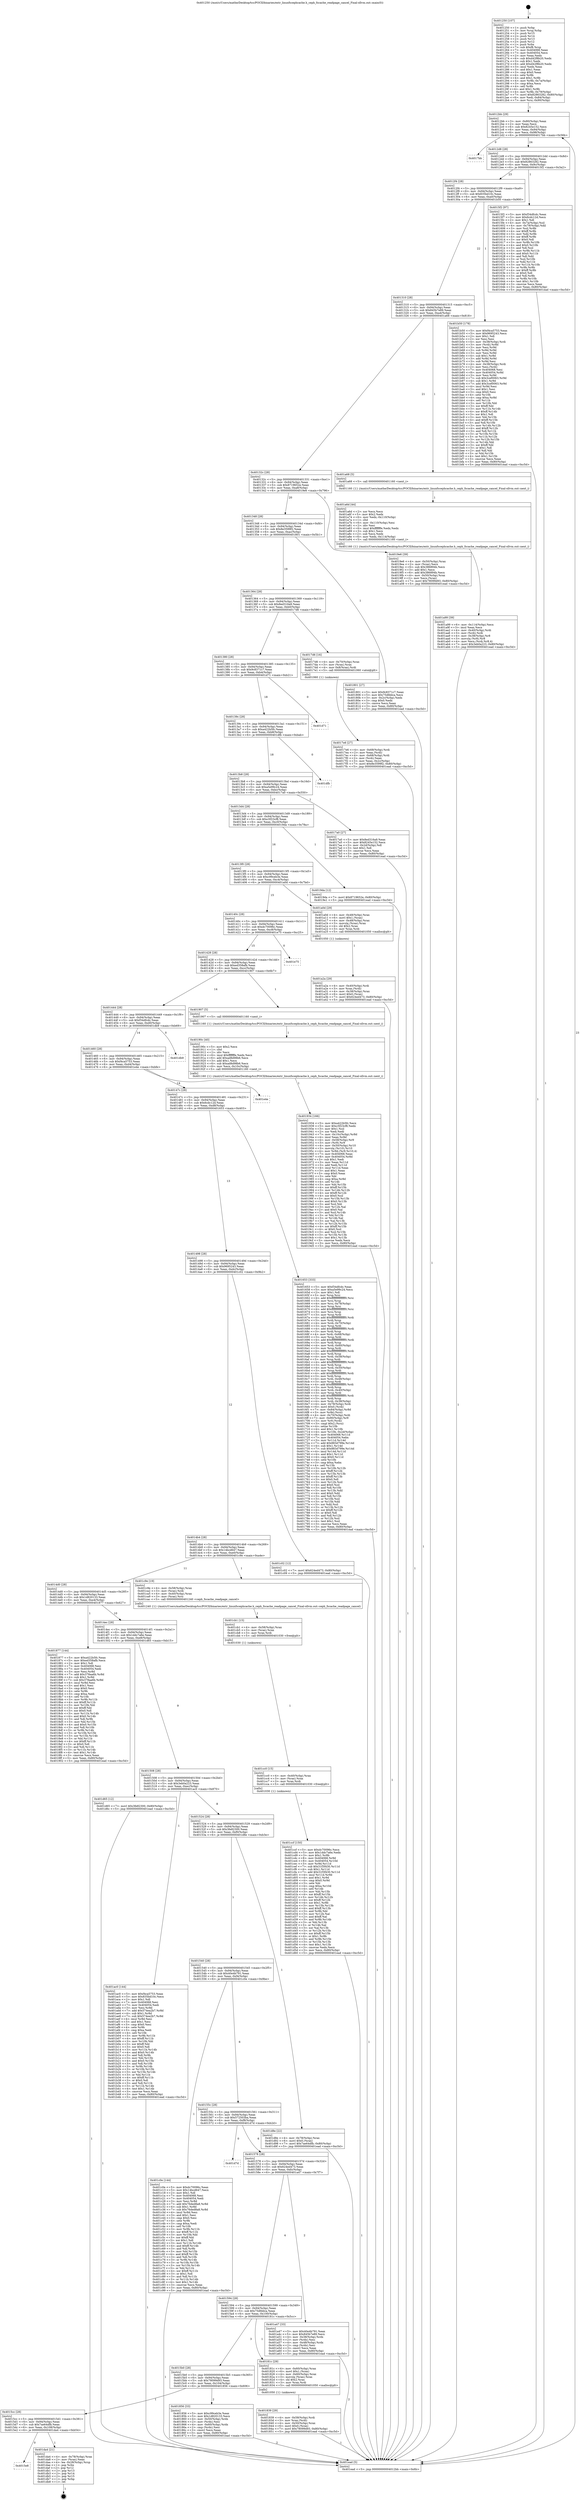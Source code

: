 digraph "0x401250" {
  label = "0x401250 (/mnt/c/Users/mathe/Desktop/tcc/POCII/binaries/extr_linuxfscephcache.h_ceph_fscache_readpage_cancel_Final-ollvm.out::main(0))"
  labelloc = "t"
  node[shape=record]

  Entry [label="",width=0.3,height=0.3,shape=circle,fillcolor=black,style=filled]
  "0x4012bb" [label="{
     0x4012bb [29]\l
     | [instrs]\l
     &nbsp;&nbsp;0x4012bb \<+3\>: mov -0x80(%rbp),%eax\l
     &nbsp;&nbsp;0x4012be \<+2\>: mov %eax,%ecx\l
     &nbsp;&nbsp;0x4012c0 \<+6\>: sub $0x8245e152,%ecx\l
     &nbsp;&nbsp;0x4012c6 \<+6\>: mov %eax,-0x94(%rbp)\l
     &nbsp;&nbsp;0x4012cc \<+6\>: mov %ecx,-0x98(%rbp)\l
     &nbsp;&nbsp;0x4012d2 \<+6\>: je 00000000004017bb \<main+0x56b\>\l
  }"]
  "0x4017bb" [label="{
     0x4017bb\l
  }", style=dashed]
  "0x4012d8" [label="{
     0x4012d8 [28]\l
     | [instrs]\l
     &nbsp;&nbsp;0x4012d8 \<+5\>: jmp 00000000004012dd \<main+0x8d\>\l
     &nbsp;&nbsp;0x4012dd \<+6\>: mov -0x94(%rbp),%eax\l
     &nbsp;&nbsp;0x4012e3 \<+5\>: sub $0x82863282,%eax\l
     &nbsp;&nbsp;0x4012e8 \<+6\>: mov %eax,-0x9c(%rbp)\l
     &nbsp;&nbsp;0x4012ee \<+6\>: je 00000000004015f2 \<main+0x3a2\>\l
  }"]
  Exit [label="",width=0.3,height=0.3,shape=circle,fillcolor=black,style=filled,peripheries=2]
  "0x4015f2" [label="{
     0x4015f2 [97]\l
     | [instrs]\l
     &nbsp;&nbsp;0x4015f2 \<+5\>: mov $0xf34dfcdc,%eax\l
     &nbsp;&nbsp;0x4015f7 \<+5\>: mov $0x6cdc12d,%ecx\l
     &nbsp;&nbsp;0x4015fc \<+2\>: mov $0x1,%dl\l
     &nbsp;&nbsp;0x4015fe \<+4\>: mov -0x7a(%rbp),%sil\l
     &nbsp;&nbsp;0x401602 \<+4\>: mov -0x79(%rbp),%dil\l
     &nbsp;&nbsp;0x401606 \<+3\>: mov %sil,%r8b\l
     &nbsp;&nbsp;0x401609 \<+4\>: xor $0xff,%r8b\l
     &nbsp;&nbsp;0x40160d \<+3\>: mov %dil,%r9b\l
     &nbsp;&nbsp;0x401610 \<+4\>: xor $0xff,%r9b\l
     &nbsp;&nbsp;0x401614 \<+3\>: xor $0x0,%dl\l
     &nbsp;&nbsp;0x401617 \<+3\>: mov %r8b,%r10b\l
     &nbsp;&nbsp;0x40161a \<+4\>: and $0x0,%r10b\l
     &nbsp;&nbsp;0x40161e \<+3\>: and %dl,%sil\l
     &nbsp;&nbsp;0x401621 \<+3\>: mov %r9b,%r11b\l
     &nbsp;&nbsp;0x401624 \<+4\>: and $0x0,%r11b\l
     &nbsp;&nbsp;0x401628 \<+3\>: and %dl,%dil\l
     &nbsp;&nbsp;0x40162b \<+3\>: or %sil,%r10b\l
     &nbsp;&nbsp;0x40162e \<+3\>: or %dil,%r11b\l
     &nbsp;&nbsp;0x401631 \<+3\>: xor %r11b,%r10b\l
     &nbsp;&nbsp;0x401634 \<+3\>: or %r9b,%r8b\l
     &nbsp;&nbsp;0x401637 \<+4\>: xor $0xff,%r8b\l
     &nbsp;&nbsp;0x40163b \<+3\>: or $0x0,%dl\l
     &nbsp;&nbsp;0x40163e \<+3\>: and %dl,%r8b\l
     &nbsp;&nbsp;0x401641 \<+3\>: or %r8b,%r10b\l
     &nbsp;&nbsp;0x401644 \<+4\>: test $0x1,%r10b\l
     &nbsp;&nbsp;0x401648 \<+3\>: cmovne %ecx,%eax\l
     &nbsp;&nbsp;0x40164b \<+3\>: mov %eax,-0x80(%rbp)\l
     &nbsp;&nbsp;0x40164e \<+5\>: jmp 0000000000401ead \<main+0xc5d\>\l
  }"]
  "0x4012f4" [label="{
     0x4012f4 [28]\l
     | [instrs]\l
     &nbsp;&nbsp;0x4012f4 \<+5\>: jmp 00000000004012f9 \<main+0xa9\>\l
     &nbsp;&nbsp;0x4012f9 \<+6\>: mov -0x94(%rbp),%eax\l
     &nbsp;&nbsp;0x4012ff \<+5\>: sub $0x835bd10c,%eax\l
     &nbsp;&nbsp;0x401304 \<+6\>: mov %eax,-0xa0(%rbp)\l
     &nbsp;&nbsp;0x40130a \<+6\>: je 0000000000401b50 \<main+0x900\>\l
  }"]
  "0x401ead" [label="{
     0x401ead [5]\l
     | [instrs]\l
     &nbsp;&nbsp;0x401ead \<+5\>: jmp 00000000004012bb \<main+0x6b\>\l
  }"]
  "0x401250" [label="{
     0x401250 [107]\l
     | [instrs]\l
     &nbsp;&nbsp;0x401250 \<+1\>: push %rbp\l
     &nbsp;&nbsp;0x401251 \<+3\>: mov %rsp,%rbp\l
     &nbsp;&nbsp;0x401254 \<+2\>: push %r15\l
     &nbsp;&nbsp;0x401256 \<+2\>: push %r14\l
     &nbsp;&nbsp;0x401258 \<+2\>: push %r13\l
     &nbsp;&nbsp;0x40125a \<+2\>: push %r12\l
     &nbsp;&nbsp;0x40125c \<+1\>: push %rbx\l
     &nbsp;&nbsp;0x40125d \<+7\>: sub $0xf8,%rsp\l
     &nbsp;&nbsp;0x401264 \<+7\>: mov 0x404068,%eax\l
     &nbsp;&nbsp;0x40126b \<+7\>: mov 0x404054,%ecx\l
     &nbsp;&nbsp;0x401272 \<+2\>: mov %eax,%edx\l
     &nbsp;&nbsp;0x401274 \<+6\>: sub $0xd42f8b20,%edx\l
     &nbsp;&nbsp;0x40127a \<+3\>: sub $0x1,%edx\l
     &nbsp;&nbsp;0x40127d \<+6\>: add $0xd42f8b20,%edx\l
     &nbsp;&nbsp;0x401283 \<+3\>: imul %edx,%eax\l
     &nbsp;&nbsp;0x401286 \<+3\>: and $0x1,%eax\l
     &nbsp;&nbsp;0x401289 \<+3\>: cmp $0x0,%eax\l
     &nbsp;&nbsp;0x40128c \<+4\>: sete %r8b\l
     &nbsp;&nbsp;0x401290 \<+4\>: and $0x1,%r8b\l
     &nbsp;&nbsp;0x401294 \<+4\>: mov %r8b,-0x7a(%rbp)\l
     &nbsp;&nbsp;0x401298 \<+3\>: cmp $0xa,%ecx\l
     &nbsp;&nbsp;0x40129b \<+4\>: setl %r8b\l
     &nbsp;&nbsp;0x40129f \<+4\>: and $0x1,%r8b\l
     &nbsp;&nbsp;0x4012a3 \<+4\>: mov %r8b,-0x79(%rbp)\l
     &nbsp;&nbsp;0x4012a7 \<+7\>: movl $0x82863282,-0x80(%rbp)\l
     &nbsp;&nbsp;0x4012ae \<+6\>: mov %edi,-0x84(%rbp)\l
     &nbsp;&nbsp;0x4012b4 \<+7\>: mov %rsi,-0x90(%rbp)\l
  }"]
  "0x4015e8" [label="{
     0x4015e8\l
  }", style=dashed]
  "0x401b50" [label="{
     0x401b50 [178]\l
     | [instrs]\l
     &nbsp;&nbsp;0x401b50 \<+5\>: mov $0xf4ca5753,%eax\l
     &nbsp;&nbsp;0x401b55 \<+5\>: mov $0x9695243,%ecx\l
     &nbsp;&nbsp;0x401b5a \<+2\>: mov $0x1,%dl\l
     &nbsp;&nbsp;0x401b5c \<+2\>: xor %esi,%esi\l
     &nbsp;&nbsp;0x401b5e \<+4\>: mov -0x38(%rbp),%rdi\l
     &nbsp;&nbsp;0x401b62 \<+3\>: mov (%rdi),%r8d\l
     &nbsp;&nbsp;0x401b65 \<+3\>: mov %esi,%r9d\l
     &nbsp;&nbsp;0x401b68 \<+3\>: sub %r8d,%r9d\l
     &nbsp;&nbsp;0x401b6b \<+3\>: mov %esi,%r8d\l
     &nbsp;&nbsp;0x401b6e \<+4\>: sub $0x1,%r8d\l
     &nbsp;&nbsp;0x401b72 \<+3\>: add %r8d,%r9d\l
     &nbsp;&nbsp;0x401b75 \<+3\>: sub %r9d,%esi\l
     &nbsp;&nbsp;0x401b78 \<+4\>: mov -0x38(%rbp),%rdi\l
     &nbsp;&nbsp;0x401b7c \<+2\>: mov %esi,(%rdi)\l
     &nbsp;&nbsp;0x401b7e \<+7\>: mov 0x404068,%esi\l
     &nbsp;&nbsp;0x401b85 \<+8\>: mov 0x404054,%r8d\l
     &nbsp;&nbsp;0x401b8d \<+3\>: mov %esi,%r9d\l
     &nbsp;&nbsp;0x401b90 \<+7\>: sub $0x3cef0063,%r9d\l
     &nbsp;&nbsp;0x401b97 \<+4\>: sub $0x1,%r9d\l
     &nbsp;&nbsp;0x401b9b \<+7\>: add $0x3cef0063,%r9d\l
     &nbsp;&nbsp;0x401ba2 \<+4\>: imul %r9d,%esi\l
     &nbsp;&nbsp;0x401ba6 \<+3\>: and $0x1,%esi\l
     &nbsp;&nbsp;0x401ba9 \<+3\>: cmp $0x0,%esi\l
     &nbsp;&nbsp;0x401bac \<+4\>: sete %r10b\l
     &nbsp;&nbsp;0x401bb0 \<+4\>: cmp $0xa,%r8d\l
     &nbsp;&nbsp;0x401bb4 \<+4\>: setl %r11b\l
     &nbsp;&nbsp;0x401bb8 \<+3\>: mov %r10b,%bl\l
     &nbsp;&nbsp;0x401bbb \<+3\>: xor $0xff,%bl\l
     &nbsp;&nbsp;0x401bbe \<+3\>: mov %r11b,%r14b\l
     &nbsp;&nbsp;0x401bc1 \<+4\>: xor $0xff,%r14b\l
     &nbsp;&nbsp;0x401bc5 \<+3\>: xor $0x1,%dl\l
     &nbsp;&nbsp;0x401bc8 \<+3\>: mov %bl,%r15b\l
     &nbsp;&nbsp;0x401bcb \<+4\>: and $0xff,%r15b\l
     &nbsp;&nbsp;0x401bcf \<+3\>: and %dl,%r10b\l
     &nbsp;&nbsp;0x401bd2 \<+3\>: mov %r14b,%r12b\l
     &nbsp;&nbsp;0x401bd5 \<+4\>: and $0xff,%r12b\l
     &nbsp;&nbsp;0x401bd9 \<+3\>: and %dl,%r11b\l
     &nbsp;&nbsp;0x401bdc \<+3\>: or %r10b,%r15b\l
     &nbsp;&nbsp;0x401bdf \<+3\>: or %r11b,%r12b\l
     &nbsp;&nbsp;0x401be2 \<+3\>: xor %r12b,%r15b\l
     &nbsp;&nbsp;0x401be5 \<+3\>: or %r14b,%bl\l
     &nbsp;&nbsp;0x401be8 \<+3\>: xor $0xff,%bl\l
     &nbsp;&nbsp;0x401beb \<+3\>: or $0x1,%dl\l
     &nbsp;&nbsp;0x401bee \<+2\>: and %dl,%bl\l
     &nbsp;&nbsp;0x401bf0 \<+3\>: or %bl,%r15b\l
     &nbsp;&nbsp;0x401bf3 \<+4\>: test $0x1,%r15b\l
     &nbsp;&nbsp;0x401bf7 \<+3\>: cmovne %ecx,%eax\l
     &nbsp;&nbsp;0x401bfa \<+3\>: mov %eax,-0x80(%rbp)\l
     &nbsp;&nbsp;0x401bfd \<+5\>: jmp 0000000000401ead \<main+0xc5d\>\l
  }"]
  "0x401310" [label="{
     0x401310 [28]\l
     | [instrs]\l
     &nbsp;&nbsp;0x401310 \<+5\>: jmp 0000000000401315 \<main+0xc5\>\l
     &nbsp;&nbsp;0x401315 \<+6\>: mov -0x94(%rbp),%eax\l
     &nbsp;&nbsp;0x40131b \<+5\>: sub $0x845b7e89,%eax\l
     &nbsp;&nbsp;0x401320 \<+6\>: mov %eax,-0xa4(%rbp)\l
     &nbsp;&nbsp;0x401326 \<+6\>: je 0000000000401a68 \<main+0x818\>\l
  }"]
  "0x401da4" [label="{
     0x401da4 [21]\l
     | [instrs]\l
     &nbsp;&nbsp;0x401da4 \<+4\>: mov -0x78(%rbp),%rax\l
     &nbsp;&nbsp;0x401da8 \<+2\>: mov (%rax),%eax\l
     &nbsp;&nbsp;0x401daa \<+4\>: lea -0x28(%rbp),%rsp\l
     &nbsp;&nbsp;0x401dae \<+1\>: pop %rbx\l
     &nbsp;&nbsp;0x401daf \<+2\>: pop %r12\l
     &nbsp;&nbsp;0x401db1 \<+2\>: pop %r13\l
     &nbsp;&nbsp;0x401db3 \<+2\>: pop %r14\l
     &nbsp;&nbsp;0x401db5 \<+2\>: pop %r15\l
     &nbsp;&nbsp;0x401db7 \<+1\>: pop %rbp\l
     &nbsp;&nbsp;0x401db8 \<+1\>: ret\l
  }"]
  "0x401a68" [label="{
     0x401a68 [5]\l
     | [instrs]\l
     &nbsp;&nbsp;0x401a68 \<+5\>: call 0000000000401160 \<next_i\>\l
     | [calls]\l
     &nbsp;&nbsp;0x401160 \{1\} (/mnt/c/Users/mathe/Desktop/tcc/POCII/binaries/extr_linuxfscephcache.h_ceph_fscache_readpage_cancel_Final-ollvm.out::next_i)\l
  }"]
  "0x40132c" [label="{
     0x40132c [28]\l
     | [instrs]\l
     &nbsp;&nbsp;0x40132c \<+5\>: jmp 0000000000401331 \<main+0xe1\>\l
     &nbsp;&nbsp;0x401331 \<+6\>: mov -0x94(%rbp),%eax\l
     &nbsp;&nbsp;0x401337 \<+5\>: sub $0x8719652e,%eax\l
     &nbsp;&nbsp;0x40133c \<+6\>: mov %eax,-0xa8(%rbp)\l
     &nbsp;&nbsp;0x401342 \<+6\>: je 00000000004019e6 \<main+0x796\>\l
  }"]
  "0x401ccf" [label="{
     0x401ccf [150]\l
     | [instrs]\l
     &nbsp;&nbsp;0x401ccf \<+5\>: mov $0xdc70096c,%ecx\l
     &nbsp;&nbsp;0x401cd4 \<+5\>: mov $0x1ddc7a6e,%edx\l
     &nbsp;&nbsp;0x401cd9 \<+3\>: mov $0x1,%r8b\l
     &nbsp;&nbsp;0x401cdc \<+8\>: mov 0x404068,%r9d\l
     &nbsp;&nbsp;0x401ce4 \<+8\>: mov 0x404054,%r10d\l
     &nbsp;&nbsp;0x401cec \<+3\>: mov %r9d,%r11d\l
     &nbsp;&nbsp;0x401cef \<+7\>: sub $0x31f3f430,%r11d\l
     &nbsp;&nbsp;0x401cf6 \<+4\>: sub $0x1,%r11d\l
     &nbsp;&nbsp;0x401cfa \<+7\>: add $0x31f3f430,%r11d\l
     &nbsp;&nbsp;0x401d01 \<+4\>: imul %r11d,%r9d\l
     &nbsp;&nbsp;0x401d05 \<+4\>: and $0x1,%r9d\l
     &nbsp;&nbsp;0x401d09 \<+4\>: cmp $0x0,%r9d\l
     &nbsp;&nbsp;0x401d0d \<+3\>: sete %bl\l
     &nbsp;&nbsp;0x401d10 \<+4\>: cmp $0xa,%r10d\l
     &nbsp;&nbsp;0x401d14 \<+4\>: setl %r14b\l
     &nbsp;&nbsp;0x401d18 \<+3\>: mov %bl,%r15b\l
     &nbsp;&nbsp;0x401d1b \<+4\>: xor $0xff,%r15b\l
     &nbsp;&nbsp;0x401d1f \<+3\>: mov %r14b,%r12b\l
     &nbsp;&nbsp;0x401d22 \<+4\>: xor $0xff,%r12b\l
     &nbsp;&nbsp;0x401d26 \<+4\>: xor $0x1,%r8b\l
     &nbsp;&nbsp;0x401d2a \<+3\>: mov %r15b,%r13b\l
     &nbsp;&nbsp;0x401d2d \<+4\>: and $0xff,%r13b\l
     &nbsp;&nbsp;0x401d31 \<+3\>: and %r8b,%bl\l
     &nbsp;&nbsp;0x401d34 \<+3\>: mov %r12b,%al\l
     &nbsp;&nbsp;0x401d37 \<+2\>: and $0xff,%al\l
     &nbsp;&nbsp;0x401d39 \<+3\>: and %r8b,%r14b\l
     &nbsp;&nbsp;0x401d3c \<+3\>: or %bl,%r13b\l
     &nbsp;&nbsp;0x401d3f \<+3\>: or %r14b,%al\l
     &nbsp;&nbsp;0x401d42 \<+3\>: xor %al,%r13b\l
     &nbsp;&nbsp;0x401d45 \<+3\>: or %r12b,%r15b\l
     &nbsp;&nbsp;0x401d48 \<+4\>: xor $0xff,%r15b\l
     &nbsp;&nbsp;0x401d4c \<+4\>: or $0x1,%r8b\l
     &nbsp;&nbsp;0x401d50 \<+3\>: and %r8b,%r15b\l
     &nbsp;&nbsp;0x401d53 \<+3\>: or %r15b,%r13b\l
     &nbsp;&nbsp;0x401d56 \<+4\>: test $0x1,%r13b\l
     &nbsp;&nbsp;0x401d5a \<+3\>: cmovne %edx,%ecx\l
     &nbsp;&nbsp;0x401d5d \<+3\>: mov %ecx,-0x80(%rbp)\l
     &nbsp;&nbsp;0x401d60 \<+5\>: jmp 0000000000401ead \<main+0xc5d\>\l
  }"]
  "0x4019e6" [label="{
     0x4019e6 [39]\l
     | [instrs]\l
     &nbsp;&nbsp;0x4019e6 \<+4\>: mov -0x50(%rbp),%rax\l
     &nbsp;&nbsp;0x4019ea \<+2\>: mov (%rax),%ecx\l
     &nbsp;&nbsp;0x4019ec \<+6\>: sub $0x386894b,%ecx\l
     &nbsp;&nbsp;0x4019f2 \<+3\>: add $0x1,%ecx\l
     &nbsp;&nbsp;0x4019f5 \<+6\>: add $0x386894b,%ecx\l
     &nbsp;&nbsp;0x4019fb \<+4\>: mov -0x50(%rbp),%rax\l
     &nbsp;&nbsp;0x4019ff \<+2\>: mov %ecx,(%rax)\l
     &nbsp;&nbsp;0x401a01 \<+7\>: movl $0x78099d93,-0x80(%rbp)\l
     &nbsp;&nbsp;0x401a08 \<+5\>: jmp 0000000000401ead \<main+0xc5d\>\l
  }"]
  "0x401348" [label="{
     0x401348 [28]\l
     | [instrs]\l
     &nbsp;&nbsp;0x401348 \<+5\>: jmp 000000000040134d \<main+0xfd\>\l
     &nbsp;&nbsp;0x40134d \<+6\>: mov -0x94(%rbp),%eax\l
     &nbsp;&nbsp;0x401353 \<+5\>: sub $0x8e3599f2,%eax\l
     &nbsp;&nbsp;0x401358 \<+6\>: mov %eax,-0xac(%rbp)\l
     &nbsp;&nbsp;0x40135e \<+6\>: je 0000000000401801 \<main+0x5b1\>\l
  }"]
  "0x401cc0" [label="{
     0x401cc0 [15]\l
     | [instrs]\l
     &nbsp;&nbsp;0x401cc0 \<+4\>: mov -0x40(%rbp),%rax\l
     &nbsp;&nbsp;0x401cc4 \<+3\>: mov (%rax),%rax\l
     &nbsp;&nbsp;0x401cc7 \<+3\>: mov %rax,%rdi\l
     &nbsp;&nbsp;0x401cca \<+5\>: call 0000000000401030 \<free@plt\>\l
     | [calls]\l
     &nbsp;&nbsp;0x401030 \{1\} (unknown)\l
  }"]
  "0x401801" [label="{
     0x401801 [27]\l
     | [instrs]\l
     &nbsp;&nbsp;0x401801 \<+5\>: mov $0x9c8371c7,%eax\l
     &nbsp;&nbsp;0x401806 \<+5\>: mov $0x75dfddca,%ecx\l
     &nbsp;&nbsp;0x40180b \<+3\>: mov -0x2c(%rbp),%edx\l
     &nbsp;&nbsp;0x40180e \<+3\>: cmp $0x0,%edx\l
     &nbsp;&nbsp;0x401811 \<+3\>: cmove %ecx,%eax\l
     &nbsp;&nbsp;0x401814 \<+3\>: mov %eax,-0x80(%rbp)\l
     &nbsp;&nbsp;0x401817 \<+5\>: jmp 0000000000401ead \<main+0xc5d\>\l
  }"]
  "0x401364" [label="{
     0x401364 [28]\l
     | [instrs]\l
     &nbsp;&nbsp;0x401364 \<+5\>: jmp 0000000000401369 \<main+0x119\>\l
     &nbsp;&nbsp;0x401369 \<+6\>: mov -0x94(%rbp),%eax\l
     &nbsp;&nbsp;0x40136f \<+5\>: sub $0x8ed316a9,%eax\l
     &nbsp;&nbsp;0x401374 \<+6\>: mov %eax,-0xb0(%rbp)\l
     &nbsp;&nbsp;0x40137a \<+6\>: je 00000000004017d6 \<main+0x586\>\l
  }"]
  "0x401cb1" [label="{
     0x401cb1 [15]\l
     | [instrs]\l
     &nbsp;&nbsp;0x401cb1 \<+4\>: mov -0x58(%rbp),%rax\l
     &nbsp;&nbsp;0x401cb5 \<+3\>: mov (%rax),%rax\l
     &nbsp;&nbsp;0x401cb8 \<+3\>: mov %rax,%rdi\l
     &nbsp;&nbsp;0x401cbb \<+5\>: call 0000000000401030 \<free@plt\>\l
     | [calls]\l
     &nbsp;&nbsp;0x401030 \{1\} (unknown)\l
  }"]
  "0x4017d6" [label="{
     0x4017d6 [16]\l
     | [instrs]\l
     &nbsp;&nbsp;0x4017d6 \<+4\>: mov -0x70(%rbp),%rax\l
     &nbsp;&nbsp;0x4017da \<+3\>: mov (%rax),%rax\l
     &nbsp;&nbsp;0x4017dd \<+4\>: mov 0x8(%rax),%rdi\l
     &nbsp;&nbsp;0x4017e1 \<+5\>: call 0000000000401060 \<atoi@plt\>\l
     | [calls]\l
     &nbsp;&nbsp;0x401060 \{1\} (unknown)\l
  }"]
  "0x401380" [label="{
     0x401380 [28]\l
     | [instrs]\l
     &nbsp;&nbsp;0x401380 \<+5\>: jmp 0000000000401385 \<main+0x135\>\l
     &nbsp;&nbsp;0x401385 \<+6\>: mov -0x94(%rbp),%eax\l
     &nbsp;&nbsp;0x40138b \<+5\>: sub $0x9c8371c7,%eax\l
     &nbsp;&nbsp;0x401390 \<+6\>: mov %eax,-0xb4(%rbp)\l
     &nbsp;&nbsp;0x401396 \<+6\>: je 0000000000401d71 \<main+0xb21\>\l
  }"]
  "0x401a99" [label="{
     0x401a99 [39]\l
     | [instrs]\l
     &nbsp;&nbsp;0x401a99 \<+6\>: mov -0x114(%rbp),%ecx\l
     &nbsp;&nbsp;0x401a9f \<+3\>: imul %eax,%ecx\l
     &nbsp;&nbsp;0x401aa2 \<+4\>: mov -0x40(%rbp),%rdi\l
     &nbsp;&nbsp;0x401aa6 \<+3\>: mov (%rdi),%rdi\l
     &nbsp;&nbsp;0x401aa9 \<+4\>: mov -0x38(%rbp),%r8\l
     &nbsp;&nbsp;0x401aad \<+3\>: movslq (%r8),%r8\l
     &nbsp;&nbsp;0x401ab0 \<+4\>: mov %ecx,(%rdi,%r8,4)\l
     &nbsp;&nbsp;0x401ab4 \<+7\>: movl $0x3eb0a223,-0x80(%rbp)\l
     &nbsp;&nbsp;0x401abb \<+5\>: jmp 0000000000401ead \<main+0xc5d\>\l
  }"]
  "0x401d71" [label="{
     0x401d71\l
  }", style=dashed]
  "0x40139c" [label="{
     0x40139c [28]\l
     | [instrs]\l
     &nbsp;&nbsp;0x40139c \<+5\>: jmp 00000000004013a1 \<main+0x151\>\l
     &nbsp;&nbsp;0x4013a1 \<+6\>: mov -0x94(%rbp),%eax\l
     &nbsp;&nbsp;0x4013a7 \<+5\>: sub $0xa422b5fc,%eax\l
     &nbsp;&nbsp;0x4013ac \<+6\>: mov %eax,-0xb8(%rbp)\l
     &nbsp;&nbsp;0x4013b2 \<+6\>: je 0000000000401dfb \<main+0xbab\>\l
  }"]
  "0x401a6d" [label="{
     0x401a6d [44]\l
     | [instrs]\l
     &nbsp;&nbsp;0x401a6d \<+2\>: xor %ecx,%ecx\l
     &nbsp;&nbsp;0x401a6f \<+5\>: mov $0x2,%edx\l
     &nbsp;&nbsp;0x401a74 \<+6\>: mov %edx,-0x110(%rbp)\l
     &nbsp;&nbsp;0x401a7a \<+1\>: cltd\l
     &nbsp;&nbsp;0x401a7b \<+6\>: mov -0x110(%rbp),%esi\l
     &nbsp;&nbsp;0x401a81 \<+2\>: idiv %esi\l
     &nbsp;&nbsp;0x401a83 \<+6\>: imul $0xfffffffe,%edx,%edx\l
     &nbsp;&nbsp;0x401a89 \<+3\>: sub $0x1,%ecx\l
     &nbsp;&nbsp;0x401a8c \<+2\>: sub %ecx,%edx\l
     &nbsp;&nbsp;0x401a8e \<+6\>: mov %edx,-0x114(%rbp)\l
     &nbsp;&nbsp;0x401a94 \<+5\>: call 0000000000401160 \<next_i\>\l
     | [calls]\l
     &nbsp;&nbsp;0x401160 \{1\} (/mnt/c/Users/mathe/Desktop/tcc/POCII/binaries/extr_linuxfscephcache.h_ceph_fscache_readpage_cancel_Final-ollvm.out::next_i)\l
  }"]
  "0x401dfb" [label="{
     0x401dfb\l
  }", style=dashed]
  "0x4013b8" [label="{
     0x4013b8 [28]\l
     | [instrs]\l
     &nbsp;&nbsp;0x4013b8 \<+5\>: jmp 00000000004013bd \<main+0x16d\>\l
     &nbsp;&nbsp;0x4013bd \<+6\>: mov -0x94(%rbp),%eax\l
     &nbsp;&nbsp;0x4013c3 \<+5\>: sub $0xa5e99c24,%eax\l
     &nbsp;&nbsp;0x4013c8 \<+6\>: mov %eax,-0xbc(%rbp)\l
     &nbsp;&nbsp;0x4013ce \<+6\>: je 00000000004017a0 \<main+0x550\>\l
  }"]
  "0x401a2a" [label="{
     0x401a2a [29]\l
     | [instrs]\l
     &nbsp;&nbsp;0x401a2a \<+4\>: mov -0x40(%rbp),%rdi\l
     &nbsp;&nbsp;0x401a2e \<+3\>: mov %rax,(%rdi)\l
     &nbsp;&nbsp;0x401a31 \<+4\>: mov -0x38(%rbp),%rax\l
     &nbsp;&nbsp;0x401a35 \<+6\>: movl $0x0,(%rax)\l
     &nbsp;&nbsp;0x401a3b \<+7\>: movl $0x624ed473,-0x80(%rbp)\l
     &nbsp;&nbsp;0x401a42 \<+5\>: jmp 0000000000401ead \<main+0xc5d\>\l
  }"]
  "0x4017a0" [label="{
     0x4017a0 [27]\l
     | [instrs]\l
     &nbsp;&nbsp;0x4017a0 \<+5\>: mov $0x8ed316a9,%eax\l
     &nbsp;&nbsp;0x4017a5 \<+5\>: mov $0x8245e152,%ecx\l
     &nbsp;&nbsp;0x4017aa \<+3\>: mov -0x2d(%rbp),%dl\l
     &nbsp;&nbsp;0x4017ad \<+3\>: test $0x1,%dl\l
     &nbsp;&nbsp;0x4017b0 \<+3\>: cmovne %ecx,%eax\l
     &nbsp;&nbsp;0x4017b3 \<+3\>: mov %eax,-0x80(%rbp)\l
     &nbsp;&nbsp;0x4017b6 \<+5\>: jmp 0000000000401ead \<main+0xc5d\>\l
  }"]
  "0x4013d4" [label="{
     0x4013d4 [28]\l
     | [instrs]\l
     &nbsp;&nbsp;0x4013d4 \<+5\>: jmp 00000000004013d9 \<main+0x189\>\l
     &nbsp;&nbsp;0x4013d9 \<+6\>: mov -0x94(%rbp),%eax\l
     &nbsp;&nbsp;0x4013df \<+5\>: sub $0xc5f23cf8,%eax\l
     &nbsp;&nbsp;0x4013e4 \<+6\>: mov %eax,-0xc0(%rbp)\l
     &nbsp;&nbsp;0x4013ea \<+6\>: je 00000000004019da \<main+0x78a\>\l
  }"]
  "0x401934" [label="{
     0x401934 [166]\l
     | [instrs]\l
     &nbsp;&nbsp;0x401934 \<+5\>: mov $0xa422b5fc,%ecx\l
     &nbsp;&nbsp;0x401939 \<+5\>: mov $0xc5f23cf8,%edx\l
     &nbsp;&nbsp;0x40193e \<+3\>: mov $0x1,%sil\l
     &nbsp;&nbsp;0x401941 \<+2\>: xor %edi,%edi\l
     &nbsp;&nbsp;0x401943 \<+7\>: mov -0x10c(%rbp),%r8d\l
     &nbsp;&nbsp;0x40194a \<+4\>: imul %eax,%r8d\l
     &nbsp;&nbsp;0x40194e \<+4\>: mov -0x58(%rbp),%r9\l
     &nbsp;&nbsp;0x401952 \<+3\>: mov (%r9),%r9\l
     &nbsp;&nbsp;0x401955 \<+4\>: mov -0x50(%rbp),%r10\l
     &nbsp;&nbsp;0x401959 \<+3\>: movslq (%r10),%r10\l
     &nbsp;&nbsp;0x40195c \<+4\>: mov %r8d,(%r9,%r10,4)\l
     &nbsp;&nbsp;0x401960 \<+7\>: mov 0x404068,%eax\l
     &nbsp;&nbsp;0x401967 \<+8\>: mov 0x404054,%r8d\l
     &nbsp;&nbsp;0x40196f \<+3\>: sub $0x1,%edi\l
     &nbsp;&nbsp;0x401972 \<+3\>: mov %eax,%r11d\l
     &nbsp;&nbsp;0x401975 \<+3\>: add %edi,%r11d\l
     &nbsp;&nbsp;0x401978 \<+4\>: imul %r11d,%eax\l
     &nbsp;&nbsp;0x40197c \<+3\>: and $0x1,%eax\l
     &nbsp;&nbsp;0x40197f \<+3\>: cmp $0x0,%eax\l
     &nbsp;&nbsp;0x401982 \<+3\>: sete %bl\l
     &nbsp;&nbsp;0x401985 \<+4\>: cmp $0xa,%r8d\l
     &nbsp;&nbsp;0x401989 \<+4\>: setl %r14b\l
     &nbsp;&nbsp;0x40198d \<+3\>: mov %bl,%r15b\l
     &nbsp;&nbsp;0x401990 \<+4\>: xor $0xff,%r15b\l
     &nbsp;&nbsp;0x401994 \<+3\>: mov %r14b,%r12b\l
     &nbsp;&nbsp;0x401997 \<+4\>: xor $0xff,%r12b\l
     &nbsp;&nbsp;0x40199b \<+4\>: xor $0x0,%sil\l
     &nbsp;&nbsp;0x40199f \<+3\>: mov %r15b,%r13b\l
     &nbsp;&nbsp;0x4019a2 \<+4\>: and $0x0,%r13b\l
     &nbsp;&nbsp;0x4019a6 \<+3\>: and %sil,%bl\l
     &nbsp;&nbsp;0x4019a9 \<+3\>: mov %r12b,%al\l
     &nbsp;&nbsp;0x4019ac \<+2\>: and $0x0,%al\l
     &nbsp;&nbsp;0x4019ae \<+3\>: and %sil,%r14b\l
     &nbsp;&nbsp;0x4019b1 \<+3\>: or %bl,%r13b\l
     &nbsp;&nbsp;0x4019b4 \<+3\>: or %r14b,%al\l
     &nbsp;&nbsp;0x4019b7 \<+3\>: xor %al,%r13b\l
     &nbsp;&nbsp;0x4019ba \<+3\>: or %r12b,%r15b\l
     &nbsp;&nbsp;0x4019bd \<+4\>: xor $0xff,%r15b\l
     &nbsp;&nbsp;0x4019c1 \<+4\>: or $0x0,%sil\l
     &nbsp;&nbsp;0x4019c5 \<+3\>: and %sil,%r15b\l
     &nbsp;&nbsp;0x4019c8 \<+3\>: or %r15b,%r13b\l
     &nbsp;&nbsp;0x4019cb \<+4\>: test $0x1,%r13b\l
     &nbsp;&nbsp;0x4019cf \<+3\>: cmovne %edx,%ecx\l
     &nbsp;&nbsp;0x4019d2 \<+3\>: mov %ecx,-0x80(%rbp)\l
     &nbsp;&nbsp;0x4019d5 \<+5\>: jmp 0000000000401ead \<main+0xc5d\>\l
  }"]
  "0x4019da" [label="{
     0x4019da [12]\l
     | [instrs]\l
     &nbsp;&nbsp;0x4019da \<+7\>: movl $0x8719652e,-0x80(%rbp)\l
     &nbsp;&nbsp;0x4019e1 \<+5\>: jmp 0000000000401ead \<main+0xc5d\>\l
  }"]
  "0x4013f0" [label="{
     0x4013f0 [28]\l
     | [instrs]\l
     &nbsp;&nbsp;0x4013f0 \<+5\>: jmp 00000000004013f5 \<main+0x1a5\>\l
     &nbsp;&nbsp;0x4013f5 \<+6\>: mov -0x94(%rbp),%eax\l
     &nbsp;&nbsp;0x4013fb \<+5\>: sub $0xc99ceb3e,%eax\l
     &nbsp;&nbsp;0x401400 \<+6\>: mov %eax,-0xc4(%rbp)\l
     &nbsp;&nbsp;0x401406 \<+6\>: je 0000000000401a0d \<main+0x7bd\>\l
  }"]
  "0x40190c" [label="{
     0x40190c [40]\l
     | [instrs]\l
     &nbsp;&nbsp;0x40190c \<+5\>: mov $0x2,%ecx\l
     &nbsp;&nbsp;0x401911 \<+1\>: cltd\l
     &nbsp;&nbsp;0x401912 \<+2\>: idiv %ecx\l
     &nbsp;&nbsp;0x401914 \<+6\>: imul $0xfffffffe,%edx,%ecx\l
     &nbsp;&nbsp;0x40191a \<+6\>: add $0xad8d98b6,%ecx\l
     &nbsp;&nbsp;0x401920 \<+3\>: add $0x1,%ecx\l
     &nbsp;&nbsp;0x401923 \<+6\>: sub $0xad8d98b6,%ecx\l
     &nbsp;&nbsp;0x401929 \<+6\>: mov %ecx,-0x10c(%rbp)\l
     &nbsp;&nbsp;0x40192f \<+5\>: call 0000000000401160 \<next_i\>\l
     | [calls]\l
     &nbsp;&nbsp;0x401160 \{1\} (/mnt/c/Users/mathe/Desktop/tcc/POCII/binaries/extr_linuxfscephcache.h_ceph_fscache_readpage_cancel_Final-ollvm.out::next_i)\l
  }"]
  "0x401a0d" [label="{
     0x401a0d [29]\l
     | [instrs]\l
     &nbsp;&nbsp;0x401a0d \<+4\>: mov -0x48(%rbp),%rax\l
     &nbsp;&nbsp;0x401a11 \<+6\>: movl $0x1,(%rax)\l
     &nbsp;&nbsp;0x401a17 \<+4\>: mov -0x48(%rbp),%rax\l
     &nbsp;&nbsp;0x401a1b \<+3\>: movslq (%rax),%rax\l
     &nbsp;&nbsp;0x401a1e \<+4\>: shl $0x2,%rax\l
     &nbsp;&nbsp;0x401a22 \<+3\>: mov %rax,%rdi\l
     &nbsp;&nbsp;0x401a25 \<+5\>: call 0000000000401050 \<malloc@plt\>\l
     | [calls]\l
     &nbsp;&nbsp;0x401050 \{1\} (unknown)\l
  }"]
  "0x40140c" [label="{
     0x40140c [28]\l
     | [instrs]\l
     &nbsp;&nbsp;0x40140c \<+5\>: jmp 0000000000401411 \<main+0x1c1\>\l
     &nbsp;&nbsp;0x401411 \<+6\>: mov -0x94(%rbp),%eax\l
     &nbsp;&nbsp;0x401417 \<+5\>: sub $0xdc70096c,%eax\l
     &nbsp;&nbsp;0x40141c \<+6\>: mov %eax,-0xc8(%rbp)\l
     &nbsp;&nbsp;0x401422 \<+6\>: je 0000000000401e75 \<main+0xc25\>\l
  }"]
  "0x4015cc" [label="{
     0x4015cc [28]\l
     | [instrs]\l
     &nbsp;&nbsp;0x4015cc \<+5\>: jmp 00000000004015d1 \<main+0x381\>\l
     &nbsp;&nbsp;0x4015d1 \<+6\>: mov -0x94(%rbp),%eax\l
     &nbsp;&nbsp;0x4015d7 \<+5\>: sub $0x7ae64dfb,%eax\l
     &nbsp;&nbsp;0x4015dc \<+6\>: mov %eax,-0x108(%rbp)\l
     &nbsp;&nbsp;0x4015e2 \<+6\>: je 0000000000401da4 \<main+0xb54\>\l
  }"]
  "0x401e75" [label="{
     0x401e75\l
  }", style=dashed]
  "0x401428" [label="{
     0x401428 [28]\l
     | [instrs]\l
     &nbsp;&nbsp;0x401428 \<+5\>: jmp 000000000040142d \<main+0x1dd\>\l
     &nbsp;&nbsp;0x40142d \<+6\>: mov -0x94(%rbp),%eax\l
     &nbsp;&nbsp;0x401433 \<+5\>: sub $0xed358afb,%eax\l
     &nbsp;&nbsp;0x401438 \<+6\>: mov %eax,-0xcc(%rbp)\l
     &nbsp;&nbsp;0x40143e \<+6\>: je 0000000000401907 \<main+0x6b7\>\l
  }"]
  "0x401856" [label="{
     0x401856 [33]\l
     | [instrs]\l
     &nbsp;&nbsp;0x401856 \<+5\>: mov $0xc99ceb3e,%eax\l
     &nbsp;&nbsp;0x40185b \<+5\>: mov $0x1d820133,%ecx\l
     &nbsp;&nbsp;0x401860 \<+4\>: mov -0x50(%rbp),%rdx\l
     &nbsp;&nbsp;0x401864 \<+2\>: mov (%rdx),%esi\l
     &nbsp;&nbsp;0x401866 \<+4\>: mov -0x60(%rbp),%rdx\l
     &nbsp;&nbsp;0x40186a \<+2\>: cmp (%rdx),%esi\l
     &nbsp;&nbsp;0x40186c \<+3\>: cmovl %ecx,%eax\l
     &nbsp;&nbsp;0x40186f \<+3\>: mov %eax,-0x80(%rbp)\l
     &nbsp;&nbsp;0x401872 \<+5\>: jmp 0000000000401ead \<main+0xc5d\>\l
  }"]
  "0x401907" [label="{
     0x401907 [5]\l
     | [instrs]\l
     &nbsp;&nbsp;0x401907 \<+5\>: call 0000000000401160 \<next_i\>\l
     | [calls]\l
     &nbsp;&nbsp;0x401160 \{1\} (/mnt/c/Users/mathe/Desktop/tcc/POCII/binaries/extr_linuxfscephcache.h_ceph_fscache_readpage_cancel_Final-ollvm.out::next_i)\l
  }"]
  "0x401444" [label="{
     0x401444 [28]\l
     | [instrs]\l
     &nbsp;&nbsp;0x401444 \<+5\>: jmp 0000000000401449 \<main+0x1f9\>\l
     &nbsp;&nbsp;0x401449 \<+6\>: mov -0x94(%rbp),%eax\l
     &nbsp;&nbsp;0x40144f \<+5\>: sub $0xf34dfcdc,%eax\l
     &nbsp;&nbsp;0x401454 \<+6\>: mov %eax,-0xd0(%rbp)\l
     &nbsp;&nbsp;0x40145a \<+6\>: je 0000000000401db9 \<main+0xb69\>\l
  }"]
  "0x401839" [label="{
     0x401839 [29]\l
     | [instrs]\l
     &nbsp;&nbsp;0x401839 \<+4\>: mov -0x58(%rbp),%rdi\l
     &nbsp;&nbsp;0x40183d \<+3\>: mov %rax,(%rdi)\l
     &nbsp;&nbsp;0x401840 \<+4\>: mov -0x50(%rbp),%rax\l
     &nbsp;&nbsp;0x401844 \<+6\>: movl $0x0,(%rax)\l
     &nbsp;&nbsp;0x40184a \<+7\>: movl $0x78099d93,-0x80(%rbp)\l
     &nbsp;&nbsp;0x401851 \<+5\>: jmp 0000000000401ead \<main+0xc5d\>\l
  }"]
  "0x401db9" [label="{
     0x401db9\l
  }", style=dashed]
  "0x401460" [label="{
     0x401460 [28]\l
     | [instrs]\l
     &nbsp;&nbsp;0x401460 \<+5\>: jmp 0000000000401465 \<main+0x215\>\l
     &nbsp;&nbsp;0x401465 \<+6\>: mov -0x94(%rbp),%eax\l
     &nbsp;&nbsp;0x40146b \<+5\>: sub $0xf4ca5753,%eax\l
     &nbsp;&nbsp;0x401470 \<+6\>: mov %eax,-0xd4(%rbp)\l
     &nbsp;&nbsp;0x401476 \<+6\>: je 0000000000401e4e \<main+0xbfe\>\l
  }"]
  "0x4015b0" [label="{
     0x4015b0 [28]\l
     | [instrs]\l
     &nbsp;&nbsp;0x4015b0 \<+5\>: jmp 00000000004015b5 \<main+0x365\>\l
     &nbsp;&nbsp;0x4015b5 \<+6\>: mov -0x94(%rbp),%eax\l
     &nbsp;&nbsp;0x4015bb \<+5\>: sub $0x78099d93,%eax\l
     &nbsp;&nbsp;0x4015c0 \<+6\>: mov %eax,-0x104(%rbp)\l
     &nbsp;&nbsp;0x4015c6 \<+6\>: je 0000000000401856 \<main+0x606\>\l
  }"]
  "0x401e4e" [label="{
     0x401e4e\l
  }", style=dashed]
  "0x40147c" [label="{
     0x40147c [28]\l
     | [instrs]\l
     &nbsp;&nbsp;0x40147c \<+5\>: jmp 0000000000401481 \<main+0x231\>\l
     &nbsp;&nbsp;0x401481 \<+6\>: mov -0x94(%rbp),%eax\l
     &nbsp;&nbsp;0x401487 \<+5\>: sub $0x6cdc12d,%eax\l
     &nbsp;&nbsp;0x40148c \<+6\>: mov %eax,-0xd8(%rbp)\l
     &nbsp;&nbsp;0x401492 \<+6\>: je 0000000000401653 \<main+0x403\>\l
  }"]
  "0x40181c" [label="{
     0x40181c [29]\l
     | [instrs]\l
     &nbsp;&nbsp;0x40181c \<+4\>: mov -0x60(%rbp),%rax\l
     &nbsp;&nbsp;0x401820 \<+6\>: movl $0x1,(%rax)\l
     &nbsp;&nbsp;0x401826 \<+4\>: mov -0x60(%rbp),%rax\l
     &nbsp;&nbsp;0x40182a \<+3\>: movslq (%rax),%rax\l
     &nbsp;&nbsp;0x40182d \<+4\>: shl $0x2,%rax\l
     &nbsp;&nbsp;0x401831 \<+3\>: mov %rax,%rdi\l
     &nbsp;&nbsp;0x401834 \<+5\>: call 0000000000401050 \<malloc@plt\>\l
     | [calls]\l
     &nbsp;&nbsp;0x401050 \{1\} (unknown)\l
  }"]
  "0x401653" [label="{
     0x401653 [333]\l
     | [instrs]\l
     &nbsp;&nbsp;0x401653 \<+5\>: mov $0xf34dfcdc,%eax\l
     &nbsp;&nbsp;0x401658 \<+5\>: mov $0xa5e99c24,%ecx\l
     &nbsp;&nbsp;0x40165d \<+2\>: mov $0x1,%dl\l
     &nbsp;&nbsp;0x40165f \<+3\>: mov %rsp,%rsi\l
     &nbsp;&nbsp;0x401662 \<+4\>: add $0xfffffffffffffff0,%rsi\l
     &nbsp;&nbsp;0x401666 \<+3\>: mov %rsi,%rsp\l
     &nbsp;&nbsp;0x401669 \<+4\>: mov %rsi,-0x78(%rbp)\l
     &nbsp;&nbsp;0x40166d \<+3\>: mov %rsp,%rsi\l
     &nbsp;&nbsp;0x401670 \<+4\>: add $0xfffffffffffffff0,%rsi\l
     &nbsp;&nbsp;0x401674 \<+3\>: mov %rsi,%rsp\l
     &nbsp;&nbsp;0x401677 \<+3\>: mov %rsp,%rdi\l
     &nbsp;&nbsp;0x40167a \<+4\>: add $0xfffffffffffffff0,%rdi\l
     &nbsp;&nbsp;0x40167e \<+3\>: mov %rdi,%rsp\l
     &nbsp;&nbsp;0x401681 \<+4\>: mov %rdi,-0x70(%rbp)\l
     &nbsp;&nbsp;0x401685 \<+3\>: mov %rsp,%rdi\l
     &nbsp;&nbsp;0x401688 \<+4\>: add $0xfffffffffffffff0,%rdi\l
     &nbsp;&nbsp;0x40168c \<+3\>: mov %rdi,%rsp\l
     &nbsp;&nbsp;0x40168f \<+4\>: mov %rdi,-0x68(%rbp)\l
     &nbsp;&nbsp;0x401693 \<+3\>: mov %rsp,%rdi\l
     &nbsp;&nbsp;0x401696 \<+4\>: add $0xfffffffffffffff0,%rdi\l
     &nbsp;&nbsp;0x40169a \<+3\>: mov %rdi,%rsp\l
     &nbsp;&nbsp;0x40169d \<+4\>: mov %rdi,-0x60(%rbp)\l
     &nbsp;&nbsp;0x4016a1 \<+3\>: mov %rsp,%rdi\l
     &nbsp;&nbsp;0x4016a4 \<+4\>: add $0xfffffffffffffff0,%rdi\l
     &nbsp;&nbsp;0x4016a8 \<+3\>: mov %rdi,%rsp\l
     &nbsp;&nbsp;0x4016ab \<+4\>: mov %rdi,-0x58(%rbp)\l
     &nbsp;&nbsp;0x4016af \<+3\>: mov %rsp,%rdi\l
     &nbsp;&nbsp;0x4016b2 \<+4\>: add $0xfffffffffffffff0,%rdi\l
     &nbsp;&nbsp;0x4016b6 \<+3\>: mov %rdi,%rsp\l
     &nbsp;&nbsp;0x4016b9 \<+4\>: mov %rdi,-0x50(%rbp)\l
     &nbsp;&nbsp;0x4016bd \<+3\>: mov %rsp,%rdi\l
     &nbsp;&nbsp;0x4016c0 \<+4\>: add $0xfffffffffffffff0,%rdi\l
     &nbsp;&nbsp;0x4016c4 \<+3\>: mov %rdi,%rsp\l
     &nbsp;&nbsp;0x4016c7 \<+4\>: mov %rdi,-0x48(%rbp)\l
     &nbsp;&nbsp;0x4016cb \<+3\>: mov %rsp,%rdi\l
     &nbsp;&nbsp;0x4016ce \<+4\>: add $0xfffffffffffffff0,%rdi\l
     &nbsp;&nbsp;0x4016d2 \<+3\>: mov %rdi,%rsp\l
     &nbsp;&nbsp;0x4016d5 \<+4\>: mov %rdi,-0x40(%rbp)\l
     &nbsp;&nbsp;0x4016d9 \<+3\>: mov %rsp,%rdi\l
     &nbsp;&nbsp;0x4016dc \<+4\>: add $0xfffffffffffffff0,%rdi\l
     &nbsp;&nbsp;0x4016e0 \<+3\>: mov %rdi,%rsp\l
     &nbsp;&nbsp;0x4016e3 \<+4\>: mov %rdi,-0x38(%rbp)\l
     &nbsp;&nbsp;0x4016e7 \<+4\>: mov -0x78(%rbp),%rdi\l
     &nbsp;&nbsp;0x4016eb \<+6\>: movl $0x0,(%rdi)\l
     &nbsp;&nbsp;0x4016f1 \<+7\>: mov -0x84(%rbp),%r8d\l
     &nbsp;&nbsp;0x4016f8 \<+3\>: mov %r8d,(%rsi)\l
     &nbsp;&nbsp;0x4016fb \<+4\>: mov -0x70(%rbp),%rdi\l
     &nbsp;&nbsp;0x4016ff \<+7\>: mov -0x90(%rbp),%r9\l
     &nbsp;&nbsp;0x401706 \<+3\>: mov %r9,(%rdi)\l
     &nbsp;&nbsp;0x401709 \<+3\>: cmpl $0x2,(%rsi)\l
     &nbsp;&nbsp;0x40170c \<+4\>: setne %r10b\l
     &nbsp;&nbsp;0x401710 \<+4\>: and $0x1,%r10b\l
     &nbsp;&nbsp;0x401714 \<+4\>: mov %r10b,-0x2d(%rbp)\l
     &nbsp;&nbsp;0x401718 \<+8\>: mov 0x404068,%r11d\l
     &nbsp;&nbsp;0x401720 \<+7\>: mov 0x404054,%ebx\l
     &nbsp;&nbsp;0x401727 \<+3\>: mov %r11d,%r14d\l
     &nbsp;&nbsp;0x40172a \<+7\>: add $0x883d799e,%r14d\l
     &nbsp;&nbsp;0x401731 \<+4\>: sub $0x1,%r14d\l
     &nbsp;&nbsp;0x401735 \<+7\>: sub $0x883d799e,%r14d\l
     &nbsp;&nbsp;0x40173c \<+4\>: imul %r14d,%r11d\l
     &nbsp;&nbsp;0x401740 \<+4\>: and $0x1,%r11d\l
     &nbsp;&nbsp;0x401744 \<+4\>: cmp $0x0,%r11d\l
     &nbsp;&nbsp;0x401748 \<+4\>: sete %r10b\l
     &nbsp;&nbsp;0x40174c \<+3\>: cmp $0xa,%ebx\l
     &nbsp;&nbsp;0x40174f \<+4\>: setl %r15b\l
     &nbsp;&nbsp;0x401753 \<+3\>: mov %r10b,%r12b\l
     &nbsp;&nbsp;0x401756 \<+4\>: xor $0xff,%r12b\l
     &nbsp;&nbsp;0x40175a \<+3\>: mov %r15b,%r13b\l
     &nbsp;&nbsp;0x40175d \<+4\>: xor $0xff,%r13b\l
     &nbsp;&nbsp;0x401761 \<+3\>: xor $0x0,%dl\l
     &nbsp;&nbsp;0x401764 \<+3\>: mov %r12b,%sil\l
     &nbsp;&nbsp;0x401767 \<+4\>: and $0x0,%sil\l
     &nbsp;&nbsp;0x40176b \<+3\>: and %dl,%r10b\l
     &nbsp;&nbsp;0x40176e \<+3\>: mov %r13b,%dil\l
     &nbsp;&nbsp;0x401771 \<+4\>: and $0x0,%dil\l
     &nbsp;&nbsp;0x401775 \<+3\>: and %dl,%r15b\l
     &nbsp;&nbsp;0x401778 \<+3\>: or %r10b,%sil\l
     &nbsp;&nbsp;0x40177b \<+3\>: or %r15b,%dil\l
     &nbsp;&nbsp;0x40177e \<+3\>: xor %dil,%sil\l
     &nbsp;&nbsp;0x401781 \<+3\>: or %r13b,%r12b\l
     &nbsp;&nbsp;0x401784 \<+4\>: xor $0xff,%r12b\l
     &nbsp;&nbsp;0x401788 \<+3\>: or $0x0,%dl\l
     &nbsp;&nbsp;0x40178b \<+3\>: and %dl,%r12b\l
     &nbsp;&nbsp;0x40178e \<+3\>: or %r12b,%sil\l
     &nbsp;&nbsp;0x401791 \<+4\>: test $0x1,%sil\l
     &nbsp;&nbsp;0x401795 \<+3\>: cmovne %ecx,%eax\l
     &nbsp;&nbsp;0x401798 \<+3\>: mov %eax,-0x80(%rbp)\l
     &nbsp;&nbsp;0x40179b \<+5\>: jmp 0000000000401ead \<main+0xc5d\>\l
  }"]
  "0x401498" [label="{
     0x401498 [28]\l
     | [instrs]\l
     &nbsp;&nbsp;0x401498 \<+5\>: jmp 000000000040149d \<main+0x24d\>\l
     &nbsp;&nbsp;0x40149d \<+6\>: mov -0x94(%rbp),%eax\l
     &nbsp;&nbsp;0x4014a3 \<+5\>: sub $0x9695243,%eax\l
     &nbsp;&nbsp;0x4014a8 \<+6\>: mov %eax,-0xdc(%rbp)\l
     &nbsp;&nbsp;0x4014ae \<+6\>: je 0000000000401c02 \<main+0x9b2\>\l
  }"]
  "0x401594" [label="{
     0x401594 [28]\l
     | [instrs]\l
     &nbsp;&nbsp;0x401594 \<+5\>: jmp 0000000000401599 \<main+0x349\>\l
     &nbsp;&nbsp;0x401599 \<+6\>: mov -0x94(%rbp),%eax\l
     &nbsp;&nbsp;0x40159f \<+5\>: sub $0x75dfddca,%eax\l
     &nbsp;&nbsp;0x4015a4 \<+6\>: mov %eax,-0x100(%rbp)\l
     &nbsp;&nbsp;0x4015aa \<+6\>: je 000000000040181c \<main+0x5cc\>\l
  }"]
  "0x4017e6" [label="{
     0x4017e6 [27]\l
     | [instrs]\l
     &nbsp;&nbsp;0x4017e6 \<+4\>: mov -0x68(%rbp),%rdi\l
     &nbsp;&nbsp;0x4017ea \<+2\>: mov %eax,(%rdi)\l
     &nbsp;&nbsp;0x4017ec \<+4\>: mov -0x68(%rbp),%rdi\l
     &nbsp;&nbsp;0x4017f0 \<+2\>: mov (%rdi),%eax\l
     &nbsp;&nbsp;0x4017f2 \<+3\>: mov %eax,-0x2c(%rbp)\l
     &nbsp;&nbsp;0x4017f5 \<+7\>: movl $0x8e3599f2,-0x80(%rbp)\l
     &nbsp;&nbsp;0x4017fc \<+5\>: jmp 0000000000401ead \<main+0xc5d\>\l
  }"]
  "0x401a47" [label="{
     0x401a47 [33]\l
     | [instrs]\l
     &nbsp;&nbsp;0x401a47 \<+5\>: mov $0x40e4b791,%eax\l
     &nbsp;&nbsp;0x401a4c \<+5\>: mov $0x845b7e89,%ecx\l
     &nbsp;&nbsp;0x401a51 \<+4\>: mov -0x38(%rbp),%rdx\l
     &nbsp;&nbsp;0x401a55 \<+2\>: mov (%rdx),%esi\l
     &nbsp;&nbsp;0x401a57 \<+4\>: mov -0x48(%rbp),%rdx\l
     &nbsp;&nbsp;0x401a5b \<+2\>: cmp (%rdx),%esi\l
     &nbsp;&nbsp;0x401a5d \<+3\>: cmovl %ecx,%eax\l
     &nbsp;&nbsp;0x401a60 \<+3\>: mov %eax,-0x80(%rbp)\l
     &nbsp;&nbsp;0x401a63 \<+5\>: jmp 0000000000401ead \<main+0xc5d\>\l
  }"]
  "0x401c02" [label="{
     0x401c02 [12]\l
     | [instrs]\l
     &nbsp;&nbsp;0x401c02 \<+7\>: movl $0x624ed473,-0x80(%rbp)\l
     &nbsp;&nbsp;0x401c09 \<+5\>: jmp 0000000000401ead \<main+0xc5d\>\l
  }"]
  "0x4014b4" [label="{
     0x4014b4 [28]\l
     | [instrs]\l
     &nbsp;&nbsp;0x4014b4 \<+5\>: jmp 00000000004014b9 \<main+0x269\>\l
     &nbsp;&nbsp;0x4014b9 \<+6\>: mov -0x94(%rbp),%eax\l
     &nbsp;&nbsp;0x4014bf \<+5\>: sub $0x14bcd647,%eax\l
     &nbsp;&nbsp;0x4014c4 \<+6\>: mov %eax,-0xe0(%rbp)\l
     &nbsp;&nbsp;0x4014ca \<+6\>: je 0000000000401c9e \<main+0xa4e\>\l
  }"]
  "0x401578" [label="{
     0x401578 [28]\l
     | [instrs]\l
     &nbsp;&nbsp;0x401578 \<+5\>: jmp 000000000040157d \<main+0x32d\>\l
     &nbsp;&nbsp;0x40157d \<+6\>: mov -0x94(%rbp),%eax\l
     &nbsp;&nbsp;0x401583 \<+5\>: sub $0x624ed473,%eax\l
     &nbsp;&nbsp;0x401588 \<+6\>: mov %eax,-0xfc(%rbp)\l
     &nbsp;&nbsp;0x40158e \<+6\>: je 0000000000401a47 \<main+0x7f7\>\l
  }"]
  "0x401c9e" [label="{
     0x401c9e [19]\l
     | [instrs]\l
     &nbsp;&nbsp;0x401c9e \<+4\>: mov -0x58(%rbp),%rax\l
     &nbsp;&nbsp;0x401ca2 \<+3\>: mov (%rax),%rdi\l
     &nbsp;&nbsp;0x401ca5 \<+4\>: mov -0x40(%rbp),%rax\l
     &nbsp;&nbsp;0x401ca9 \<+3\>: mov (%rax),%rsi\l
     &nbsp;&nbsp;0x401cac \<+5\>: call 0000000000401240 \<ceph_fscache_readpage_cancel\>\l
     | [calls]\l
     &nbsp;&nbsp;0x401240 \{1\} (/mnt/c/Users/mathe/Desktop/tcc/POCII/binaries/extr_linuxfscephcache.h_ceph_fscache_readpage_cancel_Final-ollvm.out::ceph_fscache_readpage_cancel)\l
  }"]
  "0x4014d0" [label="{
     0x4014d0 [28]\l
     | [instrs]\l
     &nbsp;&nbsp;0x4014d0 \<+5\>: jmp 00000000004014d5 \<main+0x285\>\l
     &nbsp;&nbsp;0x4014d5 \<+6\>: mov -0x94(%rbp),%eax\l
     &nbsp;&nbsp;0x4014db \<+5\>: sub $0x1d820133,%eax\l
     &nbsp;&nbsp;0x4014e0 \<+6\>: mov %eax,-0xe4(%rbp)\l
     &nbsp;&nbsp;0x4014e6 \<+6\>: je 0000000000401877 \<main+0x627\>\l
  }"]
  "0x401d7d" [label="{
     0x401d7d\l
  }", style=dashed]
  "0x401877" [label="{
     0x401877 [144]\l
     | [instrs]\l
     &nbsp;&nbsp;0x401877 \<+5\>: mov $0xa422b5fc,%eax\l
     &nbsp;&nbsp;0x40187c \<+5\>: mov $0xed358afb,%ecx\l
     &nbsp;&nbsp;0x401881 \<+2\>: mov $0x1,%dl\l
     &nbsp;&nbsp;0x401883 \<+7\>: mov 0x404068,%esi\l
     &nbsp;&nbsp;0x40188a \<+7\>: mov 0x404054,%edi\l
     &nbsp;&nbsp;0x401891 \<+3\>: mov %esi,%r8d\l
     &nbsp;&nbsp;0x401894 \<+7\>: add $0x378aa6b,%r8d\l
     &nbsp;&nbsp;0x40189b \<+4\>: sub $0x1,%r8d\l
     &nbsp;&nbsp;0x40189f \<+7\>: sub $0x378aa6b,%r8d\l
     &nbsp;&nbsp;0x4018a6 \<+4\>: imul %r8d,%esi\l
     &nbsp;&nbsp;0x4018aa \<+3\>: and $0x1,%esi\l
     &nbsp;&nbsp;0x4018ad \<+3\>: cmp $0x0,%esi\l
     &nbsp;&nbsp;0x4018b0 \<+4\>: sete %r9b\l
     &nbsp;&nbsp;0x4018b4 \<+3\>: cmp $0xa,%edi\l
     &nbsp;&nbsp;0x4018b7 \<+4\>: setl %r10b\l
     &nbsp;&nbsp;0x4018bb \<+3\>: mov %r9b,%r11b\l
     &nbsp;&nbsp;0x4018be \<+4\>: xor $0xff,%r11b\l
     &nbsp;&nbsp;0x4018c2 \<+3\>: mov %r10b,%bl\l
     &nbsp;&nbsp;0x4018c5 \<+3\>: xor $0xff,%bl\l
     &nbsp;&nbsp;0x4018c8 \<+3\>: xor $0x0,%dl\l
     &nbsp;&nbsp;0x4018cb \<+3\>: mov %r11b,%r14b\l
     &nbsp;&nbsp;0x4018ce \<+4\>: and $0x0,%r14b\l
     &nbsp;&nbsp;0x4018d2 \<+3\>: and %dl,%r9b\l
     &nbsp;&nbsp;0x4018d5 \<+3\>: mov %bl,%r15b\l
     &nbsp;&nbsp;0x4018d8 \<+4\>: and $0x0,%r15b\l
     &nbsp;&nbsp;0x4018dc \<+3\>: and %dl,%r10b\l
     &nbsp;&nbsp;0x4018df \<+3\>: or %r9b,%r14b\l
     &nbsp;&nbsp;0x4018e2 \<+3\>: or %r10b,%r15b\l
     &nbsp;&nbsp;0x4018e5 \<+3\>: xor %r15b,%r14b\l
     &nbsp;&nbsp;0x4018e8 \<+3\>: or %bl,%r11b\l
     &nbsp;&nbsp;0x4018eb \<+4\>: xor $0xff,%r11b\l
     &nbsp;&nbsp;0x4018ef \<+3\>: or $0x0,%dl\l
     &nbsp;&nbsp;0x4018f2 \<+3\>: and %dl,%r11b\l
     &nbsp;&nbsp;0x4018f5 \<+3\>: or %r11b,%r14b\l
     &nbsp;&nbsp;0x4018f8 \<+4\>: test $0x1,%r14b\l
     &nbsp;&nbsp;0x4018fc \<+3\>: cmovne %ecx,%eax\l
     &nbsp;&nbsp;0x4018ff \<+3\>: mov %eax,-0x80(%rbp)\l
     &nbsp;&nbsp;0x401902 \<+5\>: jmp 0000000000401ead \<main+0xc5d\>\l
  }"]
  "0x4014ec" [label="{
     0x4014ec [28]\l
     | [instrs]\l
     &nbsp;&nbsp;0x4014ec \<+5\>: jmp 00000000004014f1 \<main+0x2a1\>\l
     &nbsp;&nbsp;0x4014f1 \<+6\>: mov -0x94(%rbp),%eax\l
     &nbsp;&nbsp;0x4014f7 \<+5\>: sub $0x1ddc7a6e,%eax\l
     &nbsp;&nbsp;0x4014fc \<+6\>: mov %eax,-0xe8(%rbp)\l
     &nbsp;&nbsp;0x401502 \<+6\>: je 0000000000401d65 \<main+0xb15\>\l
  }"]
  "0x40155c" [label="{
     0x40155c [28]\l
     | [instrs]\l
     &nbsp;&nbsp;0x40155c \<+5\>: jmp 0000000000401561 \<main+0x311\>\l
     &nbsp;&nbsp;0x401561 \<+6\>: mov -0x94(%rbp),%eax\l
     &nbsp;&nbsp;0x401567 \<+5\>: sub $0x572503ba,%eax\l
     &nbsp;&nbsp;0x40156c \<+6\>: mov %eax,-0xf8(%rbp)\l
     &nbsp;&nbsp;0x401572 \<+6\>: je 0000000000401d7d \<main+0xb2d\>\l
  }"]
  "0x401d65" [label="{
     0x401d65 [12]\l
     | [instrs]\l
     &nbsp;&nbsp;0x401d65 \<+7\>: movl $0x3fe82300,-0x80(%rbp)\l
     &nbsp;&nbsp;0x401d6c \<+5\>: jmp 0000000000401ead \<main+0xc5d\>\l
  }"]
  "0x401508" [label="{
     0x401508 [28]\l
     | [instrs]\l
     &nbsp;&nbsp;0x401508 \<+5\>: jmp 000000000040150d \<main+0x2bd\>\l
     &nbsp;&nbsp;0x40150d \<+6\>: mov -0x94(%rbp),%eax\l
     &nbsp;&nbsp;0x401513 \<+5\>: sub $0x3eb0a223,%eax\l
     &nbsp;&nbsp;0x401518 \<+6\>: mov %eax,-0xec(%rbp)\l
     &nbsp;&nbsp;0x40151e \<+6\>: je 0000000000401ac0 \<main+0x870\>\l
  }"]
  "0x401c0e" [label="{
     0x401c0e [144]\l
     | [instrs]\l
     &nbsp;&nbsp;0x401c0e \<+5\>: mov $0xdc70096c,%eax\l
     &nbsp;&nbsp;0x401c13 \<+5\>: mov $0x14bcd647,%ecx\l
     &nbsp;&nbsp;0x401c18 \<+2\>: mov $0x1,%dl\l
     &nbsp;&nbsp;0x401c1a \<+7\>: mov 0x404068,%esi\l
     &nbsp;&nbsp;0x401c21 \<+7\>: mov 0x404054,%edi\l
     &nbsp;&nbsp;0x401c28 \<+3\>: mov %esi,%r8d\l
     &nbsp;&nbsp;0x401c2b \<+7\>: add $0x76ded8a8,%r8d\l
     &nbsp;&nbsp;0x401c32 \<+4\>: sub $0x1,%r8d\l
     &nbsp;&nbsp;0x401c36 \<+7\>: sub $0x76ded8a8,%r8d\l
     &nbsp;&nbsp;0x401c3d \<+4\>: imul %r8d,%esi\l
     &nbsp;&nbsp;0x401c41 \<+3\>: and $0x1,%esi\l
     &nbsp;&nbsp;0x401c44 \<+3\>: cmp $0x0,%esi\l
     &nbsp;&nbsp;0x401c47 \<+4\>: sete %r9b\l
     &nbsp;&nbsp;0x401c4b \<+3\>: cmp $0xa,%edi\l
     &nbsp;&nbsp;0x401c4e \<+4\>: setl %r10b\l
     &nbsp;&nbsp;0x401c52 \<+3\>: mov %r9b,%r11b\l
     &nbsp;&nbsp;0x401c55 \<+4\>: xor $0xff,%r11b\l
     &nbsp;&nbsp;0x401c59 \<+3\>: mov %r10b,%bl\l
     &nbsp;&nbsp;0x401c5c \<+3\>: xor $0xff,%bl\l
     &nbsp;&nbsp;0x401c5f \<+3\>: xor $0x1,%dl\l
     &nbsp;&nbsp;0x401c62 \<+3\>: mov %r11b,%r14b\l
     &nbsp;&nbsp;0x401c65 \<+4\>: and $0xff,%r14b\l
     &nbsp;&nbsp;0x401c69 \<+3\>: and %dl,%r9b\l
     &nbsp;&nbsp;0x401c6c \<+3\>: mov %bl,%r15b\l
     &nbsp;&nbsp;0x401c6f \<+4\>: and $0xff,%r15b\l
     &nbsp;&nbsp;0x401c73 \<+3\>: and %dl,%r10b\l
     &nbsp;&nbsp;0x401c76 \<+3\>: or %r9b,%r14b\l
     &nbsp;&nbsp;0x401c79 \<+3\>: or %r10b,%r15b\l
     &nbsp;&nbsp;0x401c7c \<+3\>: xor %r15b,%r14b\l
     &nbsp;&nbsp;0x401c7f \<+3\>: or %bl,%r11b\l
     &nbsp;&nbsp;0x401c82 \<+4\>: xor $0xff,%r11b\l
     &nbsp;&nbsp;0x401c86 \<+3\>: or $0x1,%dl\l
     &nbsp;&nbsp;0x401c89 \<+3\>: and %dl,%r11b\l
     &nbsp;&nbsp;0x401c8c \<+3\>: or %r11b,%r14b\l
     &nbsp;&nbsp;0x401c8f \<+4\>: test $0x1,%r14b\l
     &nbsp;&nbsp;0x401c93 \<+3\>: cmovne %ecx,%eax\l
     &nbsp;&nbsp;0x401c96 \<+3\>: mov %eax,-0x80(%rbp)\l
     &nbsp;&nbsp;0x401c99 \<+5\>: jmp 0000000000401ead \<main+0xc5d\>\l
  }"]
  "0x401ac0" [label="{
     0x401ac0 [144]\l
     | [instrs]\l
     &nbsp;&nbsp;0x401ac0 \<+5\>: mov $0xf4ca5753,%eax\l
     &nbsp;&nbsp;0x401ac5 \<+5\>: mov $0x835bd10c,%ecx\l
     &nbsp;&nbsp;0x401aca \<+2\>: mov $0x1,%dl\l
     &nbsp;&nbsp;0x401acc \<+7\>: mov 0x404068,%esi\l
     &nbsp;&nbsp;0x401ad3 \<+7\>: mov 0x404054,%edi\l
     &nbsp;&nbsp;0x401ada \<+3\>: mov %esi,%r8d\l
     &nbsp;&nbsp;0x401add \<+7\>: add $0x574ea2b7,%r8d\l
     &nbsp;&nbsp;0x401ae4 \<+4\>: sub $0x1,%r8d\l
     &nbsp;&nbsp;0x401ae8 \<+7\>: sub $0x574ea2b7,%r8d\l
     &nbsp;&nbsp;0x401aef \<+4\>: imul %r8d,%esi\l
     &nbsp;&nbsp;0x401af3 \<+3\>: and $0x1,%esi\l
     &nbsp;&nbsp;0x401af6 \<+3\>: cmp $0x0,%esi\l
     &nbsp;&nbsp;0x401af9 \<+4\>: sete %r9b\l
     &nbsp;&nbsp;0x401afd \<+3\>: cmp $0xa,%edi\l
     &nbsp;&nbsp;0x401b00 \<+4\>: setl %r10b\l
     &nbsp;&nbsp;0x401b04 \<+3\>: mov %r9b,%r11b\l
     &nbsp;&nbsp;0x401b07 \<+4\>: xor $0xff,%r11b\l
     &nbsp;&nbsp;0x401b0b \<+3\>: mov %r10b,%bl\l
     &nbsp;&nbsp;0x401b0e \<+3\>: xor $0xff,%bl\l
     &nbsp;&nbsp;0x401b11 \<+3\>: xor $0x0,%dl\l
     &nbsp;&nbsp;0x401b14 \<+3\>: mov %r11b,%r14b\l
     &nbsp;&nbsp;0x401b17 \<+4\>: and $0x0,%r14b\l
     &nbsp;&nbsp;0x401b1b \<+3\>: and %dl,%r9b\l
     &nbsp;&nbsp;0x401b1e \<+3\>: mov %bl,%r15b\l
     &nbsp;&nbsp;0x401b21 \<+4\>: and $0x0,%r15b\l
     &nbsp;&nbsp;0x401b25 \<+3\>: and %dl,%r10b\l
     &nbsp;&nbsp;0x401b28 \<+3\>: or %r9b,%r14b\l
     &nbsp;&nbsp;0x401b2b \<+3\>: or %r10b,%r15b\l
     &nbsp;&nbsp;0x401b2e \<+3\>: xor %r15b,%r14b\l
     &nbsp;&nbsp;0x401b31 \<+3\>: or %bl,%r11b\l
     &nbsp;&nbsp;0x401b34 \<+4\>: xor $0xff,%r11b\l
     &nbsp;&nbsp;0x401b38 \<+3\>: or $0x0,%dl\l
     &nbsp;&nbsp;0x401b3b \<+3\>: and %dl,%r11b\l
     &nbsp;&nbsp;0x401b3e \<+3\>: or %r11b,%r14b\l
     &nbsp;&nbsp;0x401b41 \<+4\>: test $0x1,%r14b\l
     &nbsp;&nbsp;0x401b45 \<+3\>: cmovne %ecx,%eax\l
     &nbsp;&nbsp;0x401b48 \<+3\>: mov %eax,-0x80(%rbp)\l
     &nbsp;&nbsp;0x401b4b \<+5\>: jmp 0000000000401ead \<main+0xc5d\>\l
  }"]
  "0x401524" [label="{
     0x401524 [28]\l
     | [instrs]\l
     &nbsp;&nbsp;0x401524 \<+5\>: jmp 0000000000401529 \<main+0x2d9\>\l
     &nbsp;&nbsp;0x401529 \<+6\>: mov -0x94(%rbp),%eax\l
     &nbsp;&nbsp;0x40152f \<+5\>: sub $0x3fe82300,%eax\l
     &nbsp;&nbsp;0x401534 \<+6\>: mov %eax,-0xf0(%rbp)\l
     &nbsp;&nbsp;0x40153a \<+6\>: je 0000000000401d8e \<main+0xb3e\>\l
  }"]
  "0x401540" [label="{
     0x401540 [28]\l
     | [instrs]\l
     &nbsp;&nbsp;0x401540 \<+5\>: jmp 0000000000401545 \<main+0x2f5\>\l
     &nbsp;&nbsp;0x401545 \<+6\>: mov -0x94(%rbp),%eax\l
     &nbsp;&nbsp;0x40154b \<+5\>: sub $0x40e4b791,%eax\l
     &nbsp;&nbsp;0x401550 \<+6\>: mov %eax,-0xf4(%rbp)\l
     &nbsp;&nbsp;0x401556 \<+6\>: je 0000000000401c0e \<main+0x9be\>\l
  }"]
  "0x401d8e" [label="{
     0x401d8e [22]\l
     | [instrs]\l
     &nbsp;&nbsp;0x401d8e \<+4\>: mov -0x78(%rbp),%rax\l
     &nbsp;&nbsp;0x401d92 \<+6\>: movl $0x0,(%rax)\l
     &nbsp;&nbsp;0x401d98 \<+7\>: movl $0x7ae64dfb,-0x80(%rbp)\l
     &nbsp;&nbsp;0x401d9f \<+5\>: jmp 0000000000401ead \<main+0xc5d\>\l
  }"]
  Entry -> "0x401250" [label=" 1"]
  "0x4012bb" -> "0x4017bb" [label=" 0"]
  "0x4012bb" -> "0x4012d8" [label=" 24"]
  "0x401da4" -> Exit [label=" 1"]
  "0x4012d8" -> "0x4015f2" [label=" 1"]
  "0x4012d8" -> "0x4012f4" [label=" 23"]
  "0x4015f2" -> "0x401ead" [label=" 1"]
  "0x401250" -> "0x4012bb" [label=" 1"]
  "0x401ead" -> "0x4012bb" [label=" 23"]
  "0x4015cc" -> "0x4015e8" [label=" 0"]
  "0x4012f4" -> "0x401b50" [label=" 1"]
  "0x4012f4" -> "0x401310" [label=" 22"]
  "0x4015cc" -> "0x401da4" [label=" 1"]
  "0x401310" -> "0x401a68" [label=" 1"]
  "0x401310" -> "0x40132c" [label=" 21"]
  "0x401d8e" -> "0x401ead" [label=" 1"]
  "0x40132c" -> "0x4019e6" [label=" 1"]
  "0x40132c" -> "0x401348" [label=" 20"]
  "0x401d65" -> "0x401ead" [label=" 1"]
  "0x401348" -> "0x401801" [label=" 1"]
  "0x401348" -> "0x401364" [label=" 19"]
  "0x401ccf" -> "0x401ead" [label=" 1"]
  "0x401364" -> "0x4017d6" [label=" 1"]
  "0x401364" -> "0x401380" [label=" 18"]
  "0x401cc0" -> "0x401ccf" [label=" 1"]
  "0x401380" -> "0x401d71" [label=" 0"]
  "0x401380" -> "0x40139c" [label=" 18"]
  "0x401cb1" -> "0x401cc0" [label=" 1"]
  "0x40139c" -> "0x401dfb" [label=" 0"]
  "0x40139c" -> "0x4013b8" [label=" 18"]
  "0x401c9e" -> "0x401cb1" [label=" 1"]
  "0x4013b8" -> "0x4017a0" [label=" 1"]
  "0x4013b8" -> "0x4013d4" [label=" 17"]
  "0x401c0e" -> "0x401ead" [label=" 1"]
  "0x4013d4" -> "0x4019da" [label=" 1"]
  "0x4013d4" -> "0x4013f0" [label=" 16"]
  "0x401c02" -> "0x401ead" [label=" 1"]
  "0x4013f0" -> "0x401a0d" [label=" 1"]
  "0x4013f0" -> "0x40140c" [label=" 15"]
  "0x401b50" -> "0x401ead" [label=" 1"]
  "0x40140c" -> "0x401e75" [label=" 0"]
  "0x40140c" -> "0x401428" [label=" 15"]
  "0x401ac0" -> "0x401ead" [label=" 1"]
  "0x401428" -> "0x401907" [label=" 1"]
  "0x401428" -> "0x401444" [label=" 14"]
  "0x401a99" -> "0x401ead" [label=" 1"]
  "0x401444" -> "0x401db9" [label=" 0"]
  "0x401444" -> "0x401460" [label=" 14"]
  "0x401a68" -> "0x401a6d" [label=" 1"]
  "0x401460" -> "0x401e4e" [label=" 0"]
  "0x401460" -> "0x40147c" [label=" 14"]
  "0x401a47" -> "0x401ead" [label=" 2"]
  "0x40147c" -> "0x401653" [label=" 1"]
  "0x40147c" -> "0x401498" [label=" 13"]
  "0x401a2a" -> "0x401ead" [label=" 1"]
  "0x401653" -> "0x401ead" [label=" 1"]
  "0x4017a0" -> "0x401ead" [label=" 1"]
  "0x4017d6" -> "0x4017e6" [label=" 1"]
  "0x4017e6" -> "0x401ead" [label=" 1"]
  "0x401801" -> "0x401ead" [label=" 1"]
  "0x4019e6" -> "0x401ead" [label=" 1"]
  "0x401498" -> "0x401c02" [label=" 1"]
  "0x401498" -> "0x4014b4" [label=" 12"]
  "0x4019da" -> "0x401ead" [label=" 1"]
  "0x4014b4" -> "0x401c9e" [label=" 1"]
  "0x4014b4" -> "0x4014d0" [label=" 11"]
  "0x40190c" -> "0x401934" [label=" 1"]
  "0x4014d0" -> "0x401877" [label=" 1"]
  "0x4014d0" -> "0x4014ec" [label=" 10"]
  "0x401907" -> "0x40190c" [label=" 1"]
  "0x4014ec" -> "0x401d65" [label=" 1"]
  "0x4014ec" -> "0x401508" [label=" 9"]
  "0x401856" -> "0x401ead" [label=" 2"]
  "0x401508" -> "0x401ac0" [label=" 1"]
  "0x401508" -> "0x401524" [label=" 8"]
  "0x4015b0" -> "0x4015cc" [label=" 1"]
  "0x401524" -> "0x401d8e" [label=" 1"]
  "0x401524" -> "0x401540" [label=" 7"]
  "0x4015b0" -> "0x401856" [label=" 2"]
  "0x401540" -> "0x401c0e" [label=" 1"]
  "0x401540" -> "0x40155c" [label=" 6"]
  "0x401877" -> "0x401ead" [label=" 1"]
  "0x40155c" -> "0x401d7d" [label=" 0"]
  "0x40155c" -> "0x401578" [label=" 6"]
  "0x401934" -> "0x401ead" [label=" 1"]
  "0x401578" -> "0x401a47" [label=" 2"]
  "0x401578" -> "0x401594" [label=" 4"]
  "0x401a0d" -> "0x401a2a" [label=" 1"]
  "0x401594" -> "0x40181c" [label=" 1"]
  "0x401594" -> "0x4015b0" [label=" 3"]
  "0x40181c" -> "0x401839" [label=" 1"]
  "0x401839" -> "0x401ead" [label=" 1"]
  "0x401a6d" -> "0x401a99" [label=" 1"]
}
